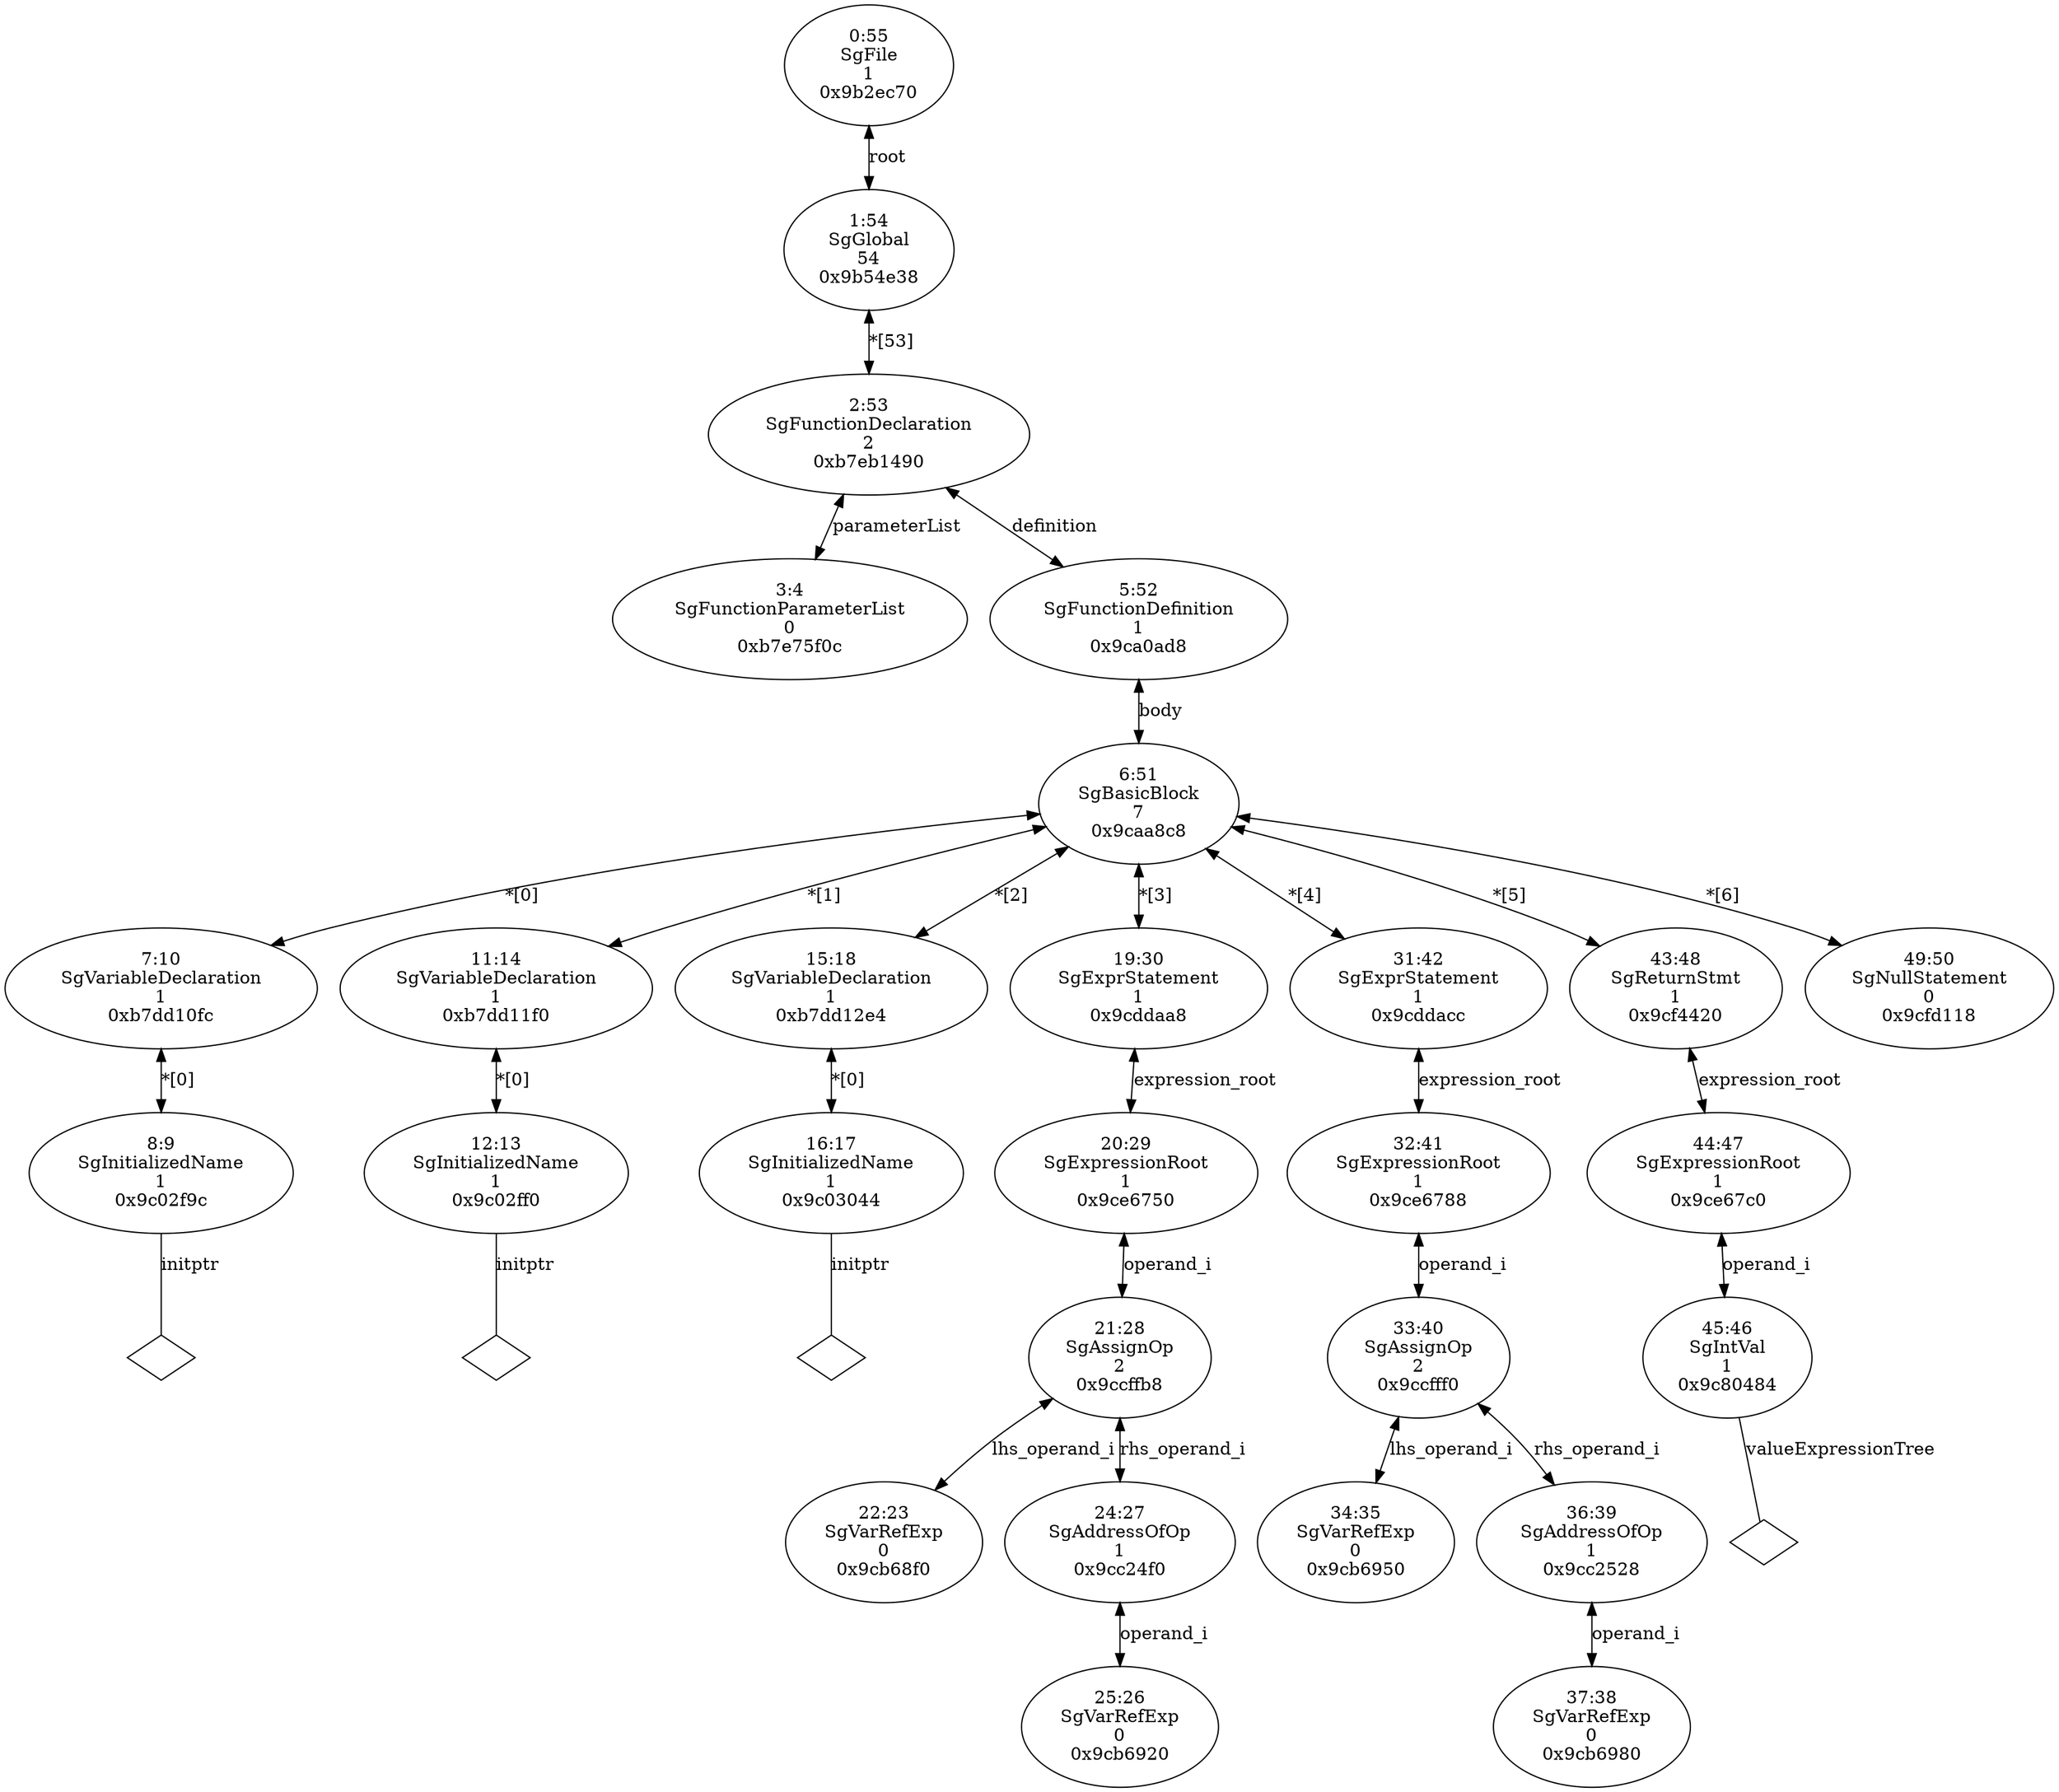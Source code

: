 digraph "G./alias1.c.dot" {
"0xb7e75f0c"[label="3:4\nSgFunctionParameterList\n0\n0xb7e75f0c\n" ];
"0x9c02f9c"[label="8:9\nSgInitializedName\n1\n0x9c02f9c\n" ];
"0x9c02f9c" -> "0x9c02f9c__initptr__null"[label="initptr" dir=none ];
"0x9c02f9c__initptr__null"[label="" shape=diamond ];
"0xb7dd10fc"[label="7:10\nSgVariableDeclaration\n1\n0xb7dd10fc\n" ];
"0xb7dd10fc" -> "0x9c02f9c"[label="*[0]" dir=both ];
"0x9c02ff0"[label="12:13\nSgInitializedName\n1\n0x9c02ff0\n" ];
"0x9c02ff0" -> "0x9c02ff0__initptr__null"[label="initptr" dir=none ];
"0x9c02ff0__initptr__null"[label="" shape=diamond ];
"0xb7dd11f0"[label="11:14\nSgVariableDeclaration\n1\n0xb7dd11f0\n" ];
"0xb7dd11f0" -> "0x9c02ff0"[label="*[0]" dir=both ];
"0x9c03044"[label="16:17\nSgInitializedName\n1\n0x9c03044\n" ];
"0x9c03044" -> "0x9c03044__initptr__null"[label="initptr" dir=none ];
"0x9c03044__initptr__null"[label="" shape=diamond ];
"0xb7dd12e4"[label="15:18\nSgVariableDeclaration\n1\n0xb7dd12e4\n" ];
"0xb7dd12e4" -> "0x9c03044"[label="*[0]" dir=both ];
"0x9cb68f0"[label="22:23\nSgVarRefExp\n0\n0x9cb68f0\n" ];
"0x9cb6920"[label="25:26\nSgVarRefExp\n0\n0x9cb6920\n" ];
"0x9cc24f0"[label="24:27\nSgAddressOfOp\n1\n0x9cc24f0\n" ];
"0x9cc24f0" -> "0x9cb6920"[label="operand_i" dir=both ];
"0x9ccffb8"[label="21:28\nSgAssignOp\n2\n0x9ccffb8\n" ];
"0x9ccffb8" -> "0x9cb68f0"[label="lhs_operand_i" dir=both ];
"0x9ccffb8" -> "0x9cc24f0"[label="rhs_operand_i" dir=both ];
"0x9ce6750"[label="20:29\nSgExpressionRoot\n1\n0x9ce6750\n" ];
"0x9ce6750" -> "0x9ccffb8"[label="operand_i" dir=both ];
"0x9cddaa8"[label="19:30\nSgExprStatement\n1\n0x9cddaa8\n" ];
"0x9cddaa8" -> "0x9ce6750"[label="expression_root" dir=both ];
"0x9cb6950"[label="34:35\nSgVarRefExp\n0\n0x9cb6950\n" ];
"0x9cb6980"[label="37:38\nSgVarRefExp\n0\n0x9cb6980\n" ];
"0x9cc2528"[label="36:39\nSgAddressOfOp\n1\n0x9cc2528\n" ];
"0x9cc2528" -> "0x9cb6980"[label="operand_i" dir=both ];
"0x9ccfff0"[label="33:40\nSgAssignOp\n2\n0x9ccfff0\n" ];
"0x9ccfff0" -> "0x9cb6950"[label="lhs_operand_i" dir=both ];
"0x9ccfff0" -> "0x9cc2528"[label="rhs_operand_i" dir=both ];
"0x9ce6788"[label="32:41\nSgExpressionRoot\n1\n0x9ce6788\n" ];
"0x9ce6788" -> "0x9ccfff0"[label="operand_i" dir=both ];
"0x9cddacc"[label="31:42\nSgExprStatement\n1\n0x9cddacc\n" ];
"0x9cddacc" -> "0x9ce6788"[label="expression_root" dir=both ];
"0x9c80484"[label="45:46\nSgIntVal\n1\n0x9c80484\n" ];
"0x9c80484" -> "0x9c80484__valueExpressionTree__null"[label="valueExpressionTree" dir=none ];
"0x9c80484__valueExpressionTree__null"[label="" shape=diamond ];
"0x9ce67c0"[label="44:47\nSgExpressionRoot\n1\n0x9ce67c0\n" ];
"0x9ce67c0" -> "0x9c80484"[label="operand_i" dir=both ];
"0x9cf4420"[label="43:48\nSgReturnStmt\n1\n0x9cf4420\n" ];
"0x9cf4420" -> "0x9ce67c0"[label="expression_root" dir=both ];
"0x9cfd118"[label="49:50\nSgNullStatement\n0\n0x9cfd118\n" ];
"0x9caa8c8"[label="6:51\nSgBasicBlock\n7\n0x9caa8c8\n" ];
"0x9caa8c8" -> "0xb7dd10fc"[label="*[0]" dir=both ];
"0x9caa8c8" -> "0xb7dd11f0"[label="*[1]" dir=both ];
"0x9caa8c8" -> "0xb7dd12e4"[label="*[2]" dir=both ];
"0x9caa8c8" -> "0x9cddaa8"[label="*[3]" dir=both ];
"0x9caa8c8" -> "0x9cddacc"[label="*[4]" dir=both ];
"0x9caa8c8" -> "0x9cf4420"[label="*[5]" dir=both ];
"0x9caa8c8" -> "0x9cfd118"[label="*[6]" dir=both ];
"0x9ca0ad8"[label="5:52\nSgFunctionDefinition\n1\n0x9ca0ad8\n" ];
"0x9ca0ad8" -> "0x9caa8c8"[label="body" dir=both ];
"0xb7eb1490"[label="2:53\nSgFunctionDeclaration\n2\n0xb7eb1490\n" ];
"0xb7eb1490" -> "0xb7e75f0c"[label="parameterList" dir=both ];
"0xb7eb1490" -> "0x9ca0ad8"[label="definition" dir=both ];
"0x9b54e38"[label="1:54\nSgGlobal\n54\n0x9b54e38\n" ];
"0x9b54e38" -> "0xb7eb1490"[label="*[53]" dir=both ];
"0x9b2ec70"[label="0:55\nSgFile\n1\n0x9b2ec70\n" ];
"0x9b2ec70" -> "0x9b54e38"[label="root" dir=both ];
}
